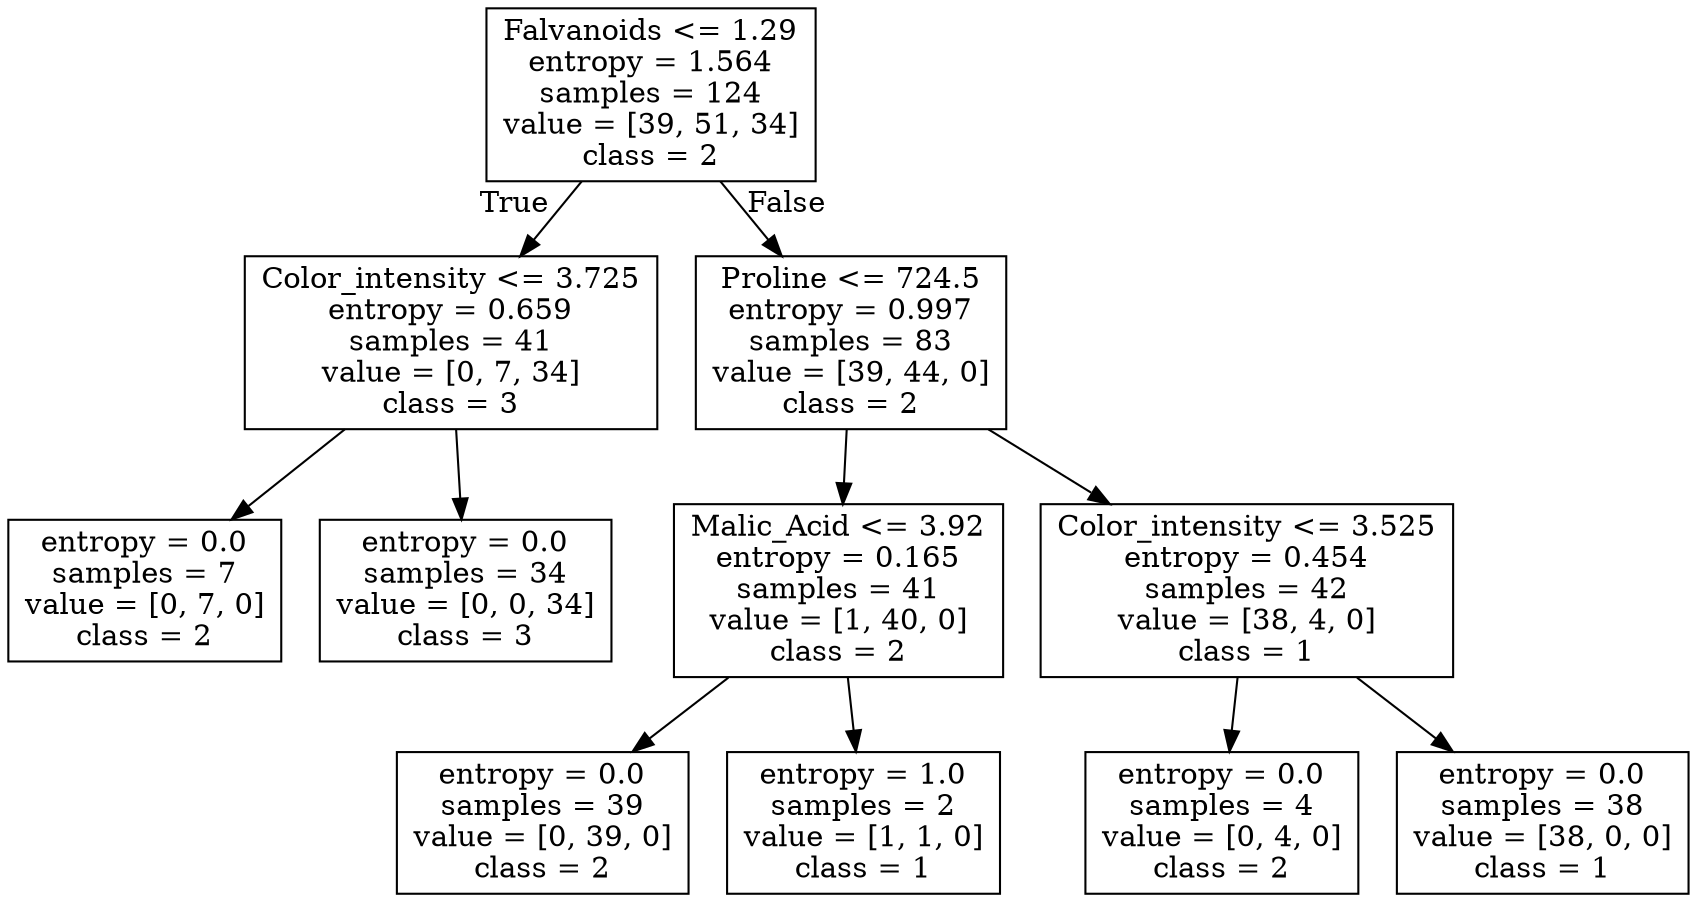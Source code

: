 digraph Tree {
node [shape=box] ;
0 [label="Falvanoids <= 1.29\nentropy = 1.564\nsamples = 124\nvalue = [39, 51, 34]\nclass = 2"] ;
1 [label="Color_intensity <= 3.725\nentropy = 0.659\nsamples = 41\nvalue = [0, 7, 34]\nclass = 3"] ;
0 -> 1 [labeldistance=2.5, labelangle=45, headlabel="True"] ;
2 [label="entropy = 0.0\nsamples = 7\nvalue = [0, 7, 0]\nclass = 2"] ;
1 -> 2 ;
3 [label="entropy = 0.0\nsamples = 34\nvalue = [0, 0, 34]\nclass = 3"] ;
1 -> 3 ;
4 [label="Proline <= 724.5\nentropy = 0.997\nsamples = 83\nvalue = [39, 44, 0]\nclass = 2"] ;
0 -> 4 [labeldistance=2.5, labelangle=-45, headlabel="False"] ;
5 [label="Malic_Acid <= 3.92\nentropy = 0.165\nsamples = 41\nvalue = [1, 40, 0]\nclass = 2"] ;
4 -> 5 ;
6 [label="entropy = 0.0\nsamples = 39\nvalue = [0, 39, 0]\nclass = 2"] ;
5 -> 6 ;
7 [label="entropy = 1.0\nsamples = 2\nvalue = [1, 1, 0]\nclass = 1"] ;
5 -> 7 ;
8 [label="Color_intensity <= 3.525\nentropy = 0.454\nsamples = 42\nvalue = [38, 4, 0]\nclass = 1"] ;
4 -> 8 ;
9 [label="entropy = 0.0\nsamples = 4\nvalue = [0, 4, 0]\nclass = 2"] ;
8 -> 9 ;
10 [label="entropy = 0.0\nsamples = 38\nvalue = [38, 0, 0]\nclass = 1"] ;
8 -> 10 ;
}